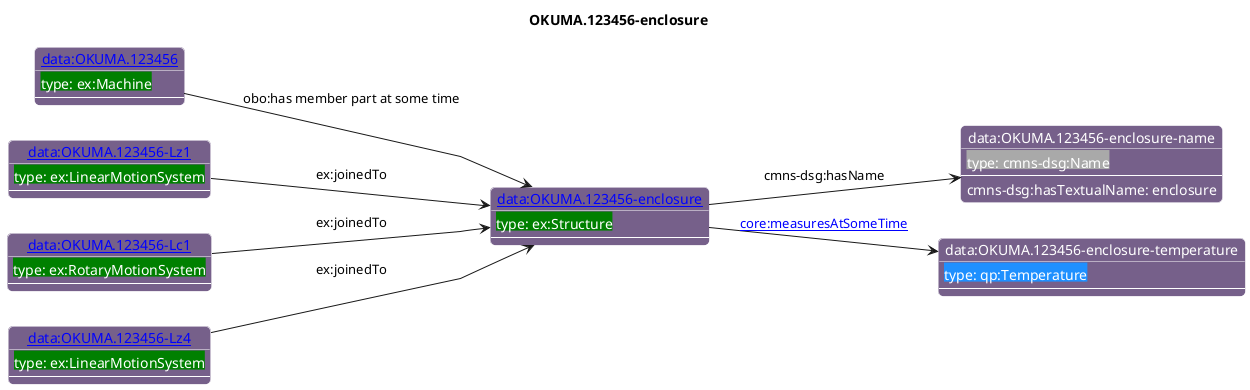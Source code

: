 @startuml
skinparam linetype polyline
left to right direction
title OKUMA.123456-enclosure

skinparam roundCorner 10

skinparam object {
  BackgroundColor 76608A
  fontColor White
  BorderColor White 
  FontName Helvetica   
}

skinparam class{
   BackgroundColor White
   fontColor black
   FontStyle bold
   FontName Helvetica
}

object "[[./OKUMA.123456-enclosure.html data:OKUMA.123456-enclosure]]" as o1 #76608A {
 <back:#Green>type: ex:Structure</back> 
---
 }
object "data:OKUMA.123456-enclosure-name" as o2 #76608A {
 <back:#DarkGrey>type: cmns-dsg:Name</back> 
---
 }
object "data:OKUMA.123456-enclosure-temperature" as o3 #76608A {
 <back:#1E90FF>type: qp:Temperature</back> 
---
 }
object "[[./OKUMA.123456.html data:OKUMA.123456]]" as o4 #76608A {
 <back:#Green>type: ex:Machine</back> 
---
 }
object "[[./OKUMA.123456-Lz1.html data:OKUMA.123456-Lz1]]" as o5 #76608A {
 <back:#Green>type: ex:LinearMotionSystem</back> 
---
 }
object "[[./OKUMA.123456-Lc1.html data:OKUMA.123456-Lc1]]" as o6 #76608A {
 <back:#Green>type: ex:RotaryMotionSystem</back> 
---
 }
object "[[./OKUMA.123456-Lz4.html data:OKUMA.123456-Lz4]]" as o7 #76608A {
 <back:#Green>type: ex:LinearMotionSystem</back> 
---
 }
o1 --> o2 : cmns-dsg:hasName
o2 : cmns-dsg:hasTextualName: enclosure
o1 --> o3 : [[https://spec.industrialontologies.org/ontology/core/Core/measuresAtSomeTime core:measuresAtSomeTime]]
o4 --> o1 : obo:has member part at some time
o5 --> o1 : ex:joinedTo
o6 --> o1 : ex:joinedTo
o7 --> o1 : ex:joinedTo
@enduml
